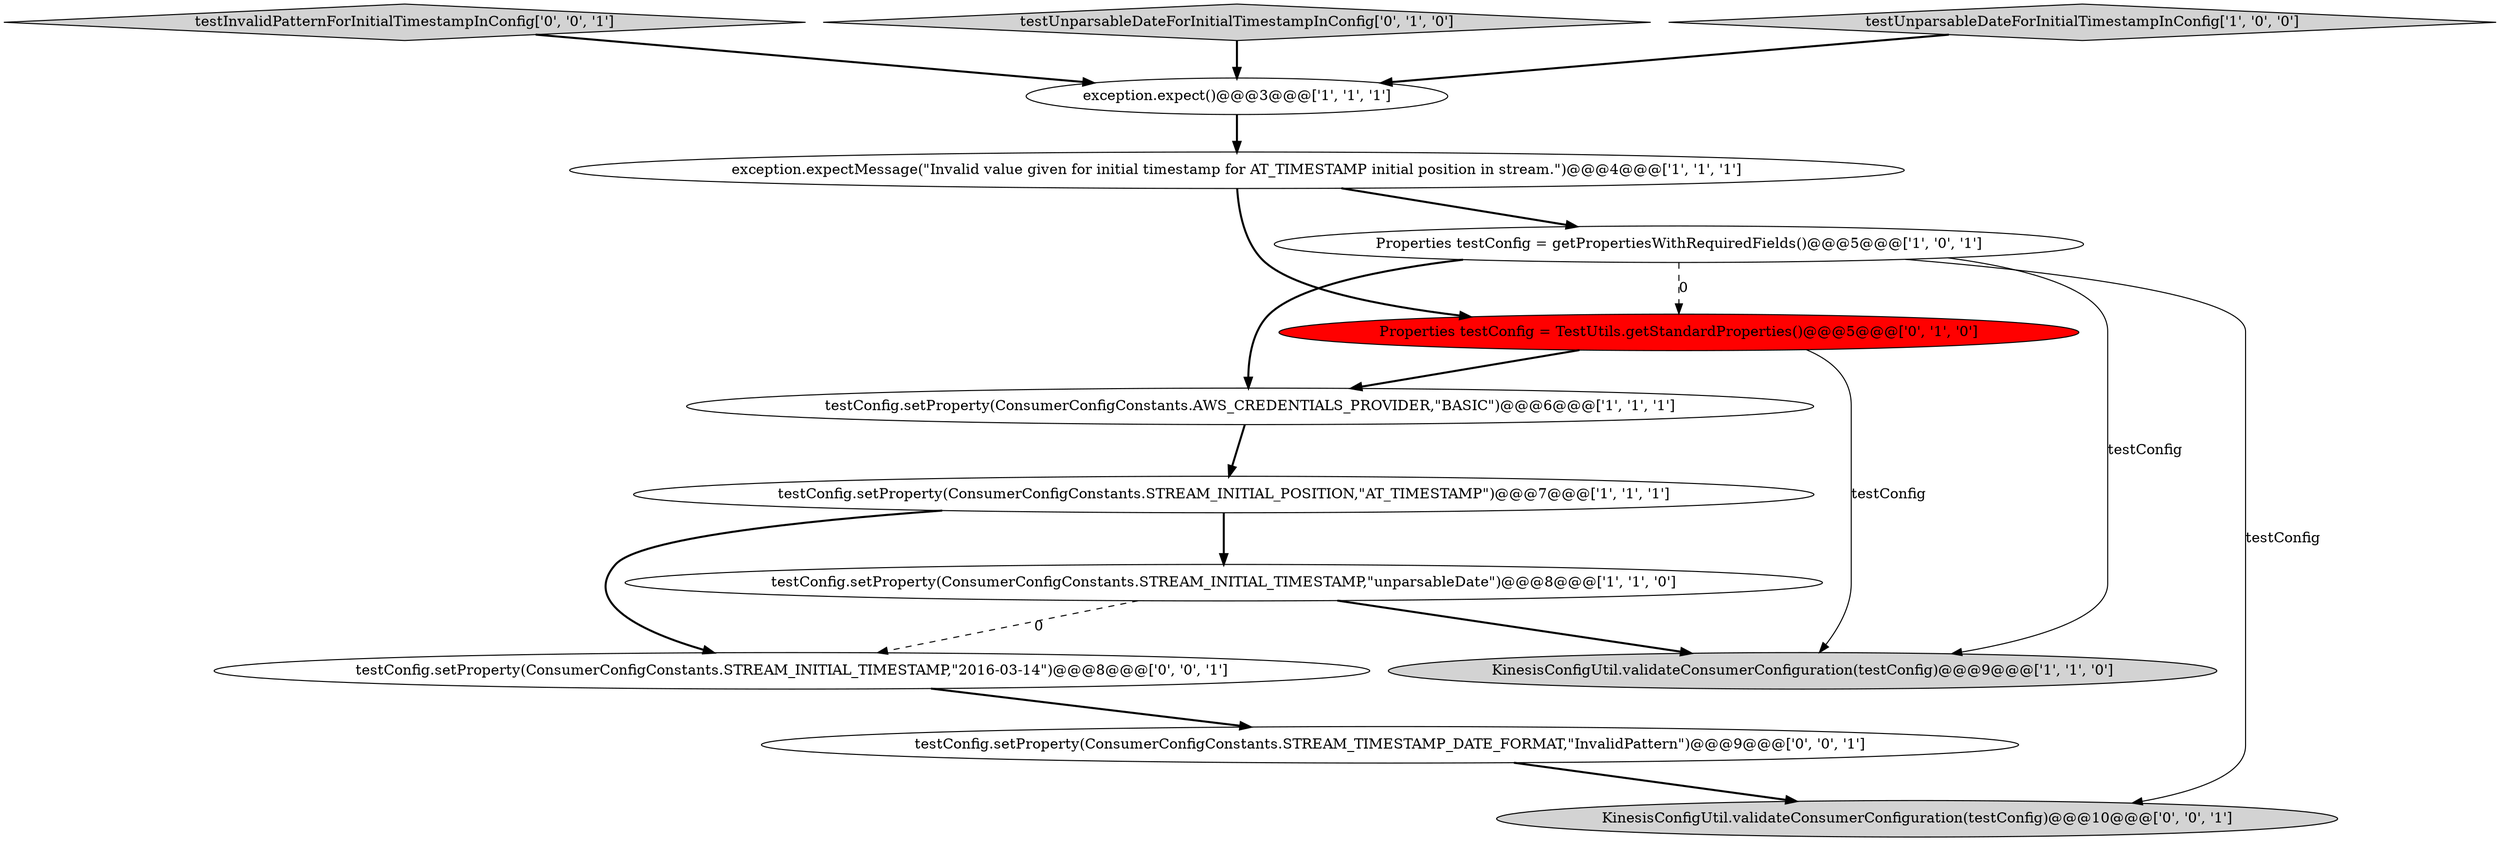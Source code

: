 digraph {
6 [style = filled, label = "testConfig.setProperty(ConsumerConfigConstants.STREAM_INITIAL_TIMESTAMP,\"unparsableDate\")@@@8@@@['1', '1', '0']", fillcolor = white, shape = ellipse image = "AAA0AAABBB1BBB"];
13 [style = filled, label = "testConfig.setProperty(ConsumerConfigConstants.STREAM_INITIAL_TIMESTAMP,\"2016-03-14\")@@@8@@@['0', '0', '1']", fillcolor = white, shape = ellipse image = "AAA0AAABBB3BBB"];
11 [style = filled, label = "testInvalidPatternForInitialTimestampInConfig['0', '0', '1']", fillcolor = lightgray, shape = diamond image = "AAA0AAABBB3BBB"];
12 [style = filled, label = "KinesisConfigUtil.validateConsumerConfiguration(testConfig)@@@10@@@['0', '0', '1']", fillcolor = lightgray, shape = ellipse image = "AAA0AAABBB3BBB"];
8 [style = filled, label = "Properties testConfig = TestUtils.getStandardProperties()@@@5@@@['0', '1', '0']", fillcolor = red, shape = ellipse image = "AAA1AAABBB2BBB"];
4 [style = filled, label = "testConfig.setProperty(ConsumerConfigConstants.AWS_CREDENTIALS_PROVIDER,\"BASIC\")@@@6@@@['1', '1', '1']", fillcolor = white, shape = ellipse image = "AAA0AAABBB1BBB"];
10 [style = filled, label = "testConfig.setProperty(ConsumerConfigConstants.STREAM_TIMESTAMP_DATE_FORMAT,\"InvalidPattern\")@@@9@@@['0', '0', '1']", fillcolor = white, shape = ellipse image = "AAA0AAABBB3BBB"];
7 [style = filled, label = "exception.expectMessage(\"Invalid value given for initial timestamp for AT_TIMESTAMP initial position in stream.\")@@@4@@@['1', '1', '1']", fillcolor = white, shape = ellipse image = "AAA0AAABBB1BBB"];
9 [style = filled, label = "testUnparsableDateForInitialTimestampInConfig['0', '1', '0']", fillcolor = lightgray, shape = diamond image = "AAA0AAABBB2BBB"];
3 [style = filled, label = "KinesisConfigUtil.validateConsumerConfiguration(testConfig)@@@9@@@['1', '1', '0']", fillcolor = lightgray, shape = ellipse image = "AAA0AAABBB1BBB"];
0 [style = filled, label = "Properties testConfig = getPropertiesWithRequiredFields()@@@5@@@['1', '0', '1']", fillcolor = white, shape = ellipse image = "AAA0AAABBB1BBB"];
1 [style = filled, label = "testUnparsableDateForInitialTimestampInConfig['1', '0', '0']", fillcolor = lightgray, shape = diamond image = "AAA0AAABBB1BBB"];
2 [style = filled, label = "testConfig.setProperty(ConsumerConfigConstants.STREAM_INITIAL_POSITION,\"AT_TIMESTAMP\")@@@7@@@['1', '1', '1']", fillcolor = white, shape = ellipse image = "AAA0AAABBB1BBB"];
5 [style = filled, label = "exception.expect()@@@3@@@['1', '1', '1']", fillcolor = white, shape = ellipse image = "AAA0AAABBB1BBB"];
1->5 [style = bold, label=""];
9->5 [style = bold, label=""];
13->10 [style = bold, label=""];
5->7 [style = bold, label=""];
6->3 [style = bold, label=""];
11->5 [style = bold, label=""];
0->8 [style = dashed, label="0"];
7->0 [style = bold, label=""];
0->3 [style = solid, label="testConfig"];
4->2 [style = bold, label=""];
8->4 [style = bold, label=""];
6->13 [style = dashed, label="0"];
8->3 [style = solid, label="testConfig"];
7->8 [style = bold, label=""];
0->4 [style = bold, label=""];
10->12 [style = bold, label=""];
0->12 [style = solid, label="testConfig"];
2->6 [style = bold, label=""];
2->13 [style = bold, label=""];
}
